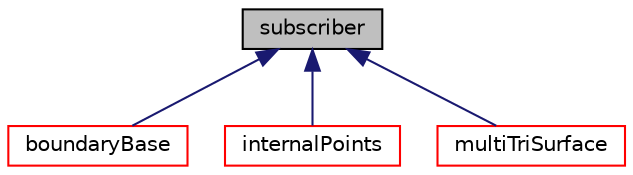 digraph "subscriber"
{
 // LATEX_PDF_SIZE
  edge [fontname="Helvetica",fontsize="10",labelfontname="Helvetica",labelfontsize="10"];
  node [fontname="Helvetica",fontsize="10",shape=record];
  Node1 [label="subscriber",height=0.2,width=0.4,color="black", fillcolor="grey75", style="filled", fontcolor="black",tooltip=" "];
  Node1 -> Node2 [dir="back",color="midnightblue",fontsize="10",style="solid",fontname="Helvetica"];
  Node2 [label="boundaryBase",height=0.2,width=0.4,color="red", fillcolor="white", style="filled",URL="$classpFlow_1_1boundaryBase.html",tooltip=" "];
  Node1 -> Node7 [dir="back",color="midnightblue",fontsize="10",style="solid",fontname="Helvetica"];
  Node7 [label="internalPoints",height=0.2,width=0.4,color="red", fillcolor="white", style="filled",URL="$classpFlow_1_1internalPoints.html",tooltip=" "];
  Node1 -> Node10 [dir="back",color="midnightblue",fontsize="10",style="solid",fontname="Helvetica"];
  Node10 [label="multiTriSurface",height=0.2,width=0.4,color="red", fillcolor="white", style="filled",URL="$classpFlow_1_1multiTriSurface.html",tooltip=" "];
}
